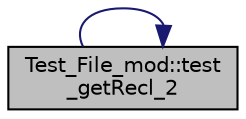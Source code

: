 digraph "Test_File_mod::test_getRecl_2"
{
 // LATEX_PDF_SIZE
  edge [fontname="Helvetica",fontsize="10",labelfontname="Helvetica",labelfontsize="10"];
  node [fontname="Helvetica",fontsize="10",shape=record];
  rankdir="LR";
  Node1 [label="Test_File_mod::test\l_getRecl_2",height=0.2,width=0.4,color="black", fillcolor="grey75", style="filled", fontcolor="black",tooltip="At least one of the two identifiers (unit or file) must be present."];
  Node1 -> Node1 [color="midnightblue",fontsize="10",style="solid",fontname="Helvetica"];
}
